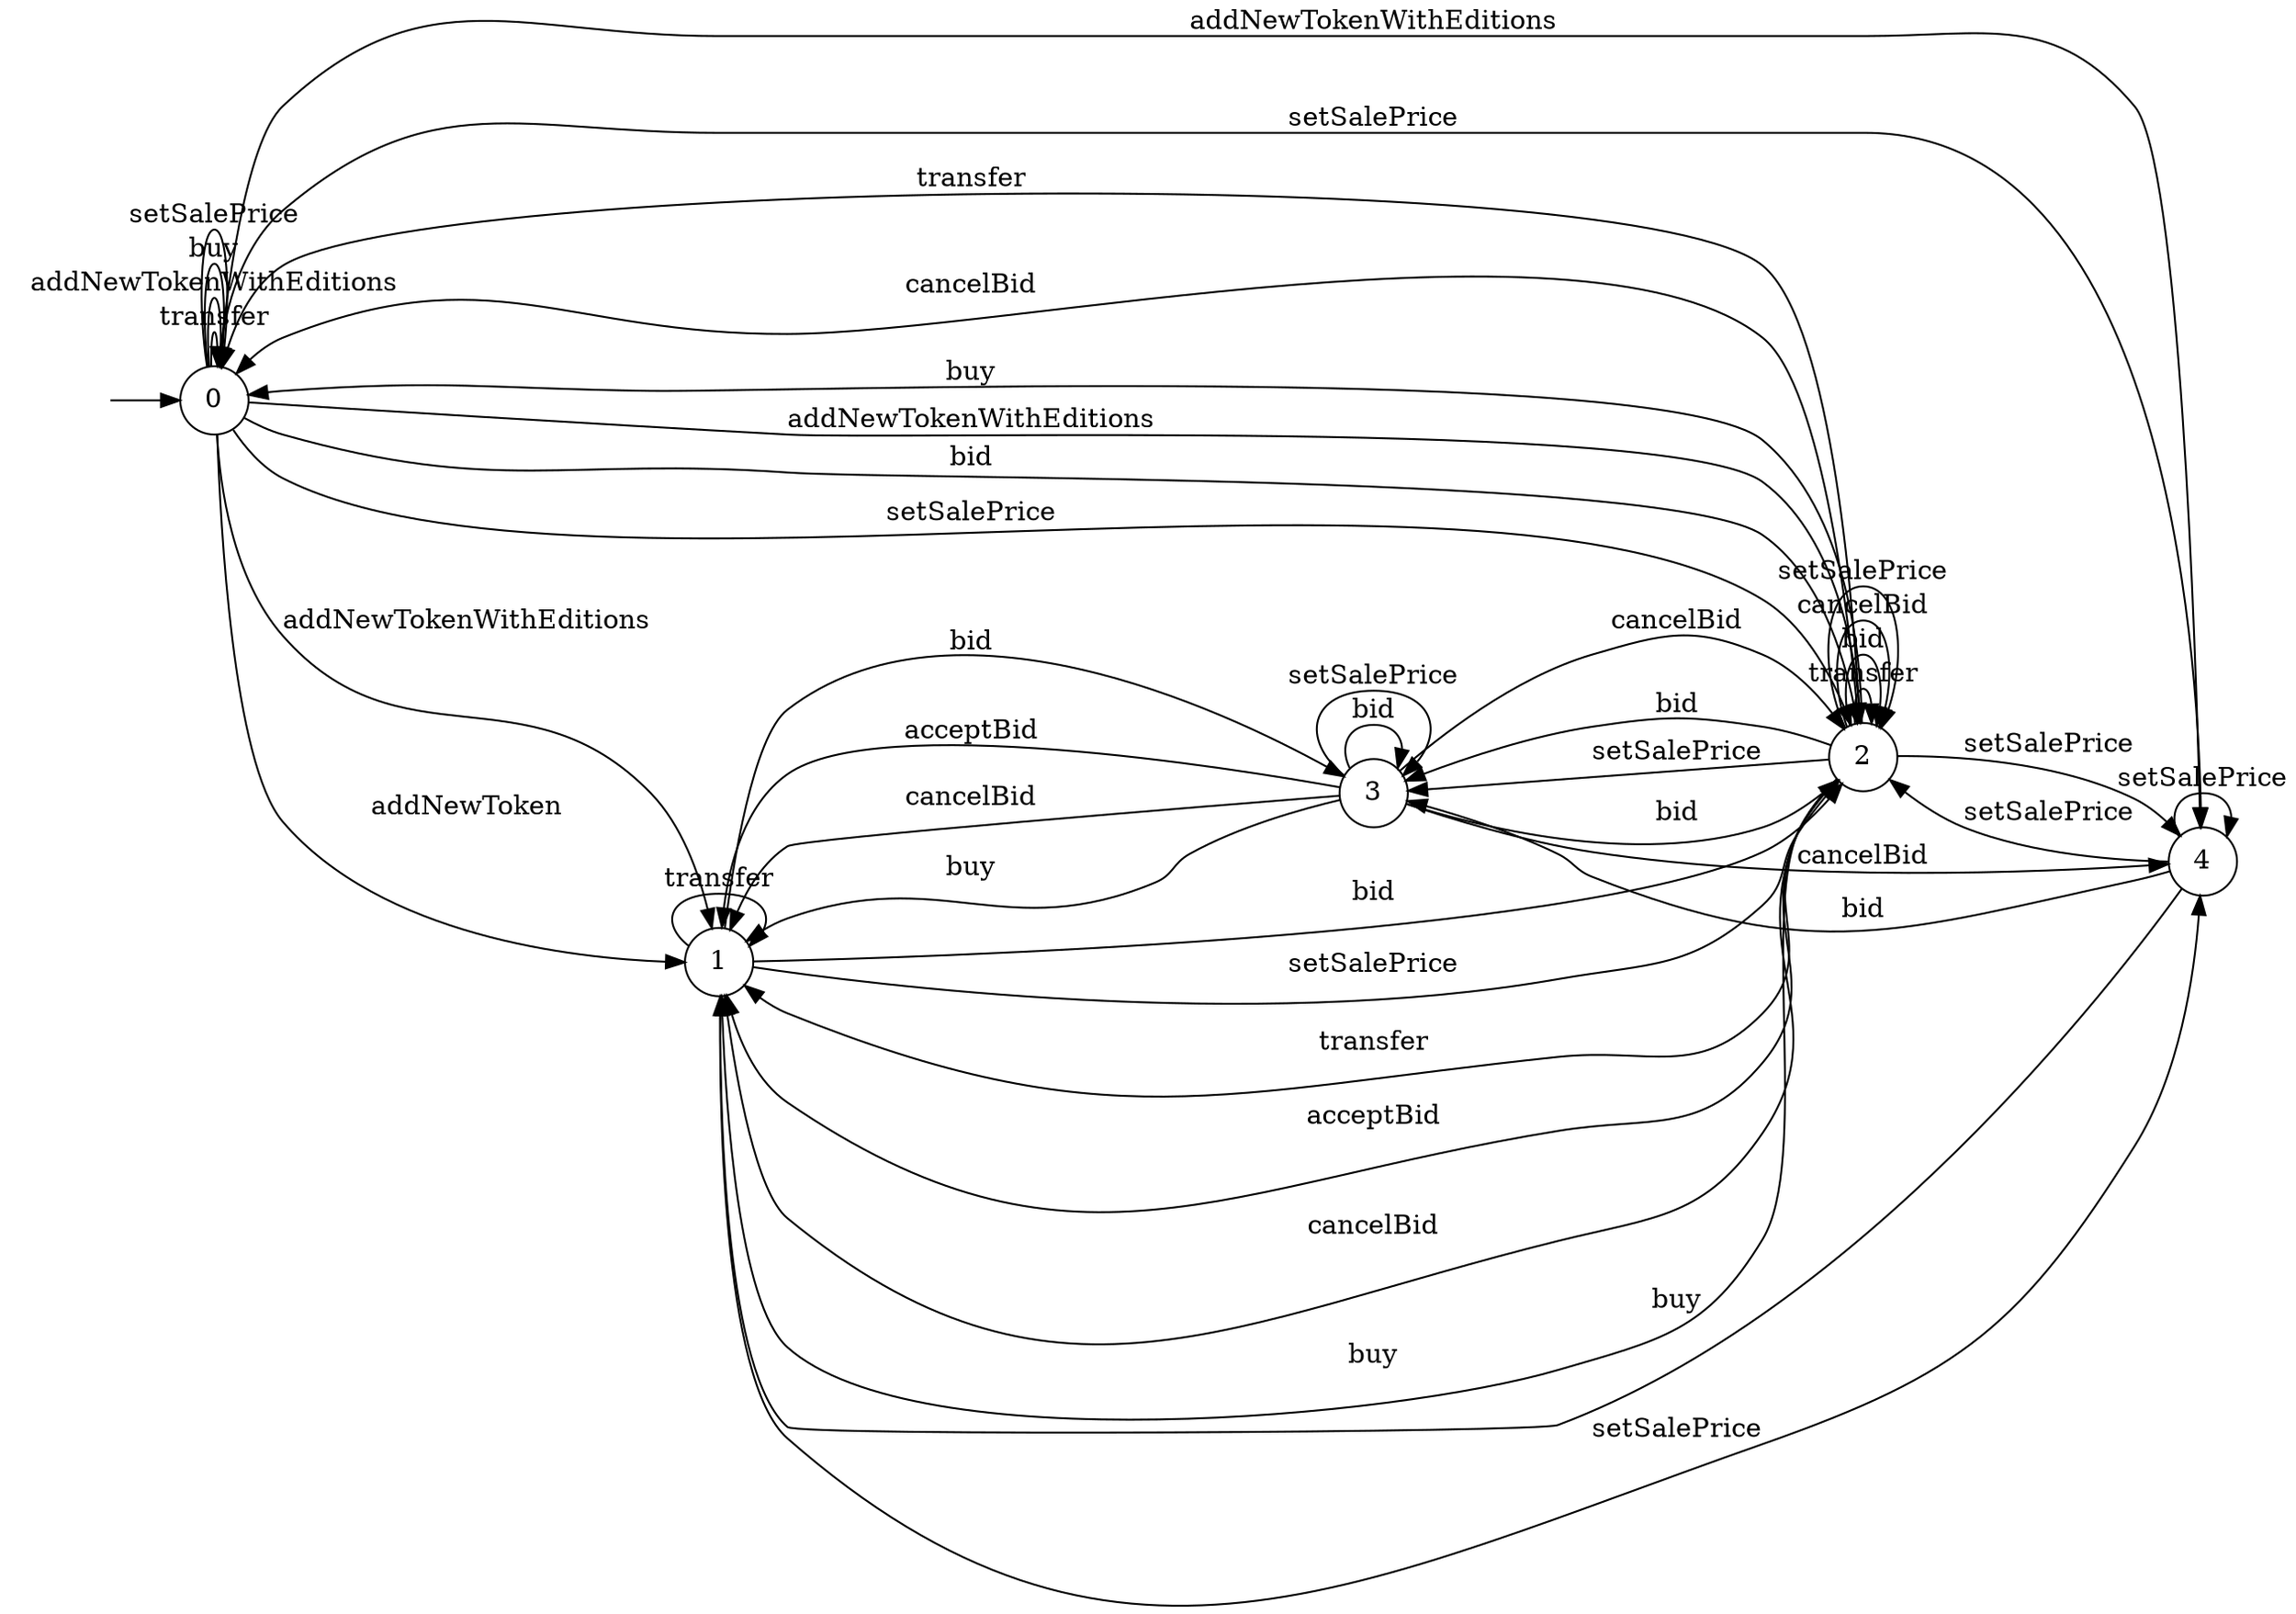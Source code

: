 digraph "./InvConPlus/Dapp-Automata-data/result/model/0x41a322b28d0ff354040e2cbc676f0320d8c8850d/SupeRare/FSM-4" {
	graph [rankdir=LR]
	"" [label="" shape=plaintext]
	1 [label=1 shape=circle]
	0 [label=0 shape=circle]
	3 [label=3 shape=circle]
	4 [label=4 shape=circle]
	2 [label=2 shape=circle]
	"" -> 0 [label=""]
	0 -> 0 [label=transfer]
	0 -> 1 [label=addNewToken]
	0 -> 4 [label=addNewTokenWithEditions]
	0 -> 2 [label=addNewTokenWithEditions]
	0 -> 0 [label=addNewTokenWithEditions]
	0 -> 1 [label=addNewTokenWithEditions]
	0 -> 2 [label=bid]
	0 -> 0 [label=buy]
	0 -> 4 [label=setSalePrice]
	0 -> 2 [label=setSalePrice]
	0 -> 0 [label=setSalePrice]
	3 -> 3 [label=bid]
	3 -> 2 [label=bid]
	3 -> 1 [label=acceptBid]
	3 -> 4 [label=cancelBid]
	3 -> 2 [label=cancelBid]
	3 -> 1 [label=cancelBid]
	3 -> 1 [label=buy]
	3 -> 3 [label=setSalePrice]
	4 -> 3 [label=bid]
	4 -> 1 [label=buy]
	4 -> 4 [label=setSalePrice]
	4 -> 2 [label=setSalePrice]
	2 -> 2 [label=transfer]
	2 -> 0 [label=transfer]
	2 -> 1 [label=transfer]
	2 -> 3 [label=bid]
	2 -> 2 [label=bid]
	2 -> 1 [label=acceptBid]
	2 -> 2 [label=cancelBid]
	2 -> 0 [label=cancelBid]
	2 -> 1 [label=cancelBid]
	2 -> 0 [label=buy]
	2 -> 1 [label=buy]
	2 -> 3 [label=setSalePrice]
	2 -> 4 [label=setSalePrice]
	2 -> 2 [label=setSalePrice]
	1 -> 1 [label=transfer]
	1 -> 3 [label=bid]
	1 -> 2 [label=bid]
	1 -> 4 [label=setSalePrice]
	1 -> 2 [label=setSalePrice]
}
